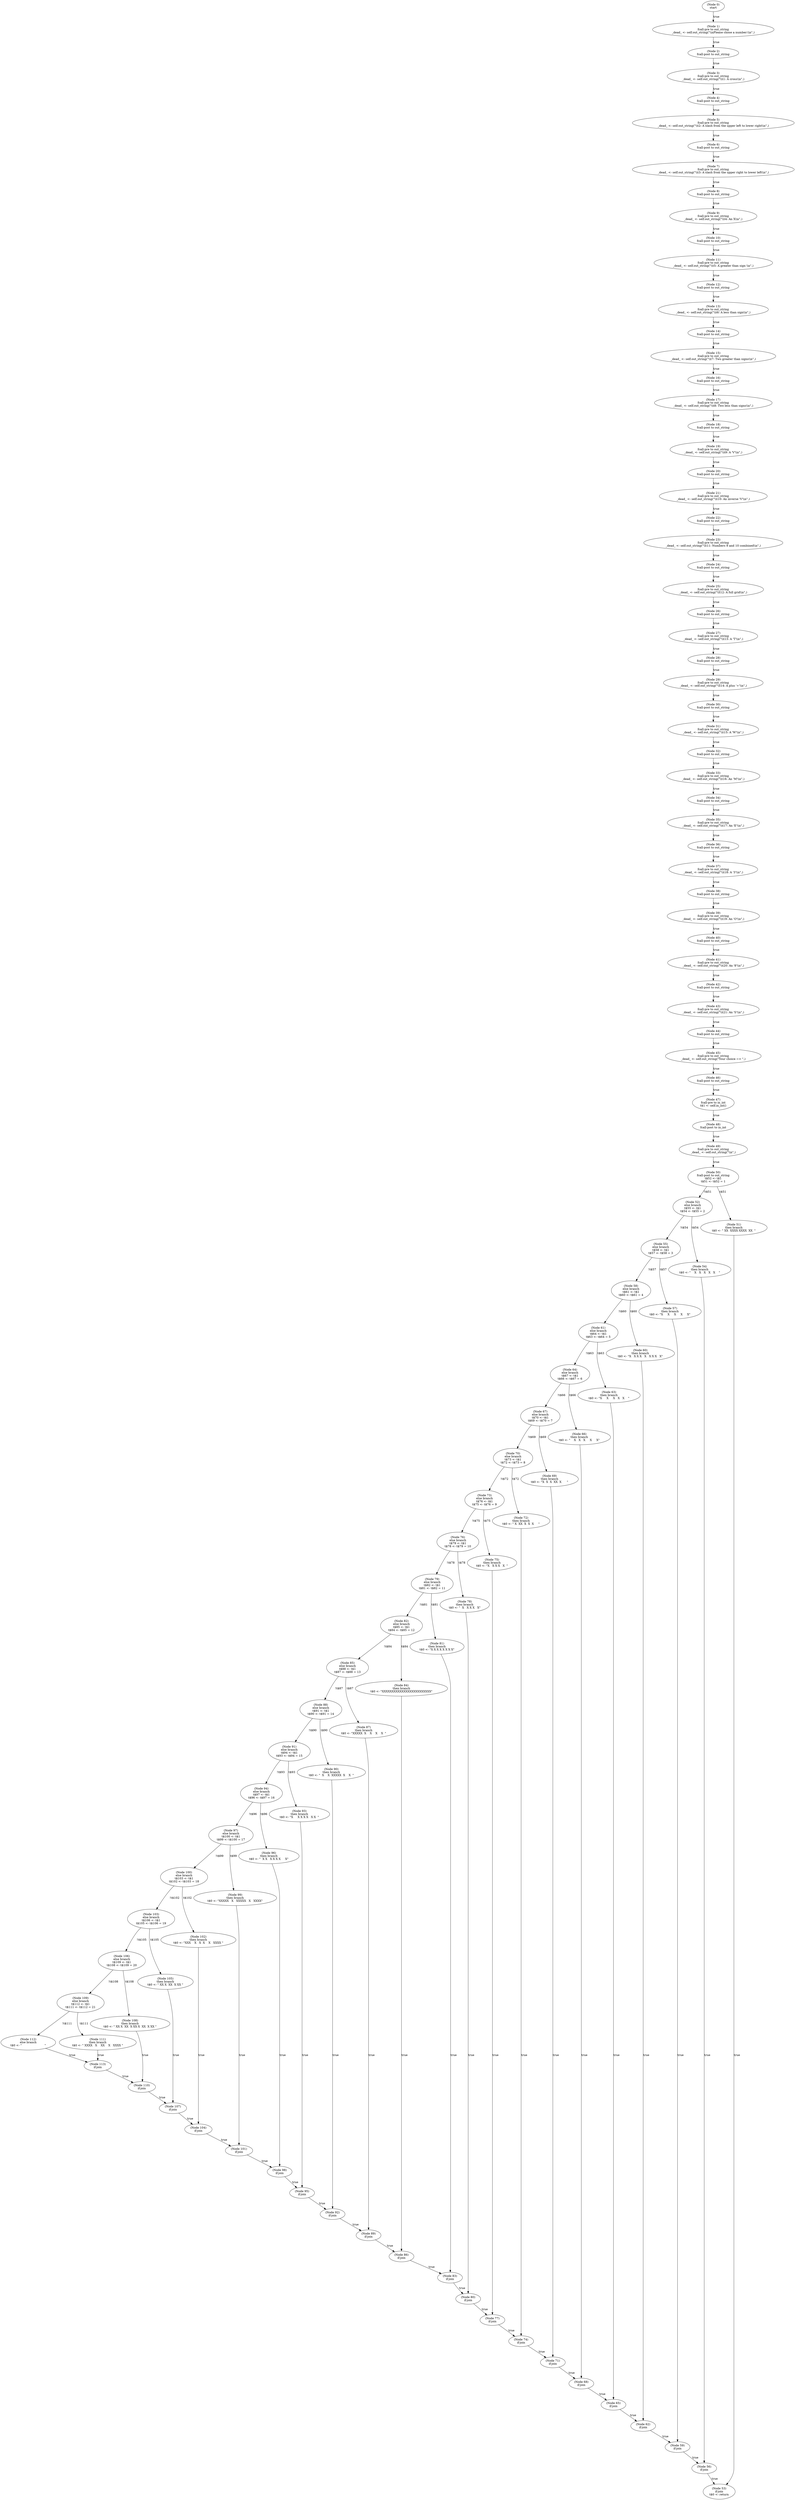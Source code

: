 digraph option_post {
  n0 [label="(Node 0)\nstart\n"];
 n0 -> n1 [label="true"];
  n1 [label="(Node 1)\nfcall-pre to out_string\n_dead_ <- self.out_string(\"\\\\nPlease chose a number:\\\\n\",)\n"];
 n1 -> n2 [label="true"];
  n2 [label="(Node 2)\nfcall-post to out_string\n"];
 n2 -> n3 [label="true"];
  n3 [label="(Node 3)\nfcall-pre to out_string\n_dead_ <- self.out_string(\"\\\\t1: A cross\\\\n\",)\n"];
 n3 -> n4 [label="true"];
  n4 [label="(Node 4)\nfcall-post to out_string\n"];
 n4 -> n5 [label="true"];
  n5 [label="(Node 5)\nfcall-pre to out_string\n_dead_ <- self.out_string(\"\\\\t2: A slash from the upper left to lower right\\\\n\",)\n"];
 n5 -> n6 [label="true"];
  n6 [label="(Node 6)\nfcall-post to out_string\n"];
 n6 -> n7 [label="true"];
  n7 [label="(Node 7)\nfcall-pre to out_string\n_dead_ <- self.out_string(\"\\\\t3: A slash from the upper right to lower left\\\\n\",)\n"];
 n7 -> n8 [label="true"];
  n8 [label="(Node 8)\nfcall-post to out_string\n"];
 n8 -> n9 [label="true"];
  n9 [label="(Node 9)\nfcall-pre to out_string\n_dead_ <- self.out_string(\"\\\\t4: An X\\\\n\",)\n"];
 n9 -> n10 [label="true"];
  n10 [label="(Node 10)\nfcall-post to out_string\n"];
 n10 -> n11 [label="true"];
  n11 [label="(Node 11)\nfcall-pre to out_string\n_dead_ <- self.out_string(\"\\\\t5: A greater than sign \\\\n\",)\n"];
 n11 -> n12 [label="true"];
  n12 [label="(Node 12)\nfcall-post to out_string\n"];
 n12 -> n13 [label="true"];
  n13 [label="(Node 13)\nfcall-pre to out_string\n_dead_ <- self.out_string(\"\\\\t6: A less than sign\\\\n\",)\n"];
 n13 -> n14 [label="true"];
  n14 [label="(Node 14)\nfcall-post to out_string\n"];
 n14 -> n15 [label="true"];
  n15 [label="(Node 15)\nfcall-pre to out_string\n_dead_ <- self.out_string(\"\\\\t7: Two greater than signs\\\\n\",)\n"];
 n15 -> n16 [label="true"];
  n16 [label="(Node 16)\nfcall-post to out_string\n"];
 n16 -> n17 [label="true"];
  n17 [label="(Node 17)\nfcall-pre to out_string\n_dead_ <- self.out_string(\"\\\\t8: Two less than signs\\\\n\",)\n"];
 n17 -> n18 [label="true"];
  n18 [label="(Node 18)\nfcall-post to out_string\n"];
 n18 -> n19 [label="true"];
  n19 [label="(Node 19)\nfcall-pre to out_string\n_dead_ <- self.out_string(\"\\\\t9: A 'V'\\\\n\",)\n"];
 n19 -> n20 [label="true"];
  n20 [label="(Node 20)\nfcall-post to out_string\n"];
 n20 -> n21 [label="true"];
  n21 [label="(Node 21)\nfcall-pre to out_string\n_dead_ <- self.out_string(\"\\\\t10: An inverse 'V'\\\\n\",)\n"];
 n21 -> n22 [label="true"];
  n22 [label="(Node 22)\nfcall-post to out_string\n"];
 n22 -> n23 [label="true"];
  n23 [label="(Node 23)\nfcall-pre to out_string\n_dead_ <- self.out_string(\"\\\\t11: Numbers 9 and 10 combined\\\\n\",)\n"];
 n23 -> n24 [label="true"];
  n24 [label="(Node 24)\nfcall-post to out_string\n"];
 n24 -> n25 [label="true"];
  n25 [label="(Node 25)\nfcall-pre to out_string\n_dead_ <- self.out_string(\"\\\\t12: A full grid\\\\n\",)\n"];
 n25 -> n26 [label="true"];
  n26 [label="(Node 26)\nfcall-post to out_string\n"];
 n26 -> n27 [label="true"];
  n27 [label="(Node 27)\nfcall-pre to out_string\n_dead_ <- self.out_string(\"\\\\t13: A 'T'\\\\n\",)\n"];
 n27 -> n28 [label="true"];
  n28 [label="(Node 28)\nfcall-post to out_string\n"];
 n28 -> n29 [label="true"];
  n29 [label="(Node 29)\nfcall-pre to out_string\n_dead_ <- self.out_string(\"\\\\t14: A plus '+'\\\\n\",)\n"];
 n29 -> n30 [label="true"];
  n30 [label="(Node 30)\nfcall-post to out_string\n"];
 n30 -> n31 [label="true"];
  n31 [label="(Node 31)\nfcall-pre to out_string\n_dead_ <- self.out_string(\"\\\\t15: A 'W'\\\\n\",)\n"];
 n31 -> n32 [label="true"];
  n32 [label="(Node 32)\nfcall-post to out_string\n"];
 n32 -> n33 [label="true"];
  n33 [label="(Node 33)\nfcall-pre to out_string\n_dead_ <- self.out_string(\"\\\\t16: An 'M'\\\\n\",)\n"];
 n33 -> n34 [label="true"];
  n34 [label="(Node 34)\nfcall-post to out_string\n"];
 n34 -> n35 [label="true"];
  n35 [label="(Node 35)\nfcall-pre to out_string\n_dead_ <- self.out_string(\"\\\\t17: An 'E'\\\\n\",)\n"];
 n35 -> n36 [label="true"];
  n36 [label="(Node 36)\nfcall-post to out_string\n"];
 n36 -> n37 [label="true"];
  n37 [label="(Node 37)\nfcall-pre to out_string\n_dead_ <- self.out_string(\"\\\\t18: A '3'\\\\n\",)\n"];
 n37 -> n38 [label="true"];
  n38 [label="(Node 38)\nfcall-post to out_string\n"];
 n38 -> n39 [label="true"];
  n39 [label="(Node 39)\nfcall-pre to out_string\n_dead_ <- self.out_string(\"\\\\t19: An 'O'\\\\n\",)\n"];
 n39 -> n40 [label="true"];
  n40 [label="(Node 40)\nfcall-post to out_string\n"];
 n40 -> n41 [label="true"];
  n41 [label="(Node 41)\nfcall-pre to out_string\n_dead_ <- self.out_string(\"\\\\t20: An '8'\\\\n\",)\n"];
 n41 -> n42 [label="true"];
  n42 [label="(Node 42)\nfcall-post to out_string\n"];
 n42 -> n43 [label="true"];
  n43 [label="(Node 43)\nfcall-pre to out_string\n_dead_ <- self.out_string(\"\\\\t21: An 'S'\\\\n\",)\n"];
 n43 -> n44 [label="true"];
  n44 [label="(Node 44)\nfcall-post to out_string\n"];
 n44 -> n45 [label="true"];
  n45 [label="(Node 45)\nfcall-pre to out_string\n_dead_ <- self.out_string(\"Your choice => \",)\n"];
 n45 -> n46 [label="true"];
  n46 [label="(Node 46)\nfcall-post to out_string\n"];
 n46 -> n47 [label="true"];
  n47 [label="(Node 47)\nfcall-pre to in_int\nt$1 <- self.in_int()\n"];
 n47 -> n48 [label="true"];
  n48 [label="(Node 48)\nfcall-post to in_int\n"];
 n48 -> n49 [label="true"];
  n49 [label="(Node 49)\nfcall-pre to out_string\n_dead_ <- self.out_string(\"\\\\n\",)\n"];
 n49 -> n50 [label="true"];
  n50 [label="(Node 50)\nfcall-post to out_string\nt$52 <- t$1\nt$51 <- t$52 = 1\n"];
 n50 -> n52 [label="!t$51"];
 n50 -> n51 [label="t$51"];
  n51 [label="(Node 51)\nthen branch\nt$0 <- \" XX  XXXX XXXX  XX  \"\n"];
 n51 -> n53 [label="true"];
  n52 [label="(Node 52)\nelse branch\nt$55 <- t$1\nt$54 <- t$55 = 2\n"];
 n52 -> n55 [label="!t$54"];
 n52 -> n54 [label="t$54"];
  n53 [label="(Node 53)\nif-join\nt$0 <- return\n"];
  n54 [label="(Node 54)\nthen branch\nt$0 <- \"    X   X   X   X   X    \"\n"];
 n54 -> n56 [label="true"];
  n55 [label="(Node 55)\nelse branch\nt$58 <- t$1\nt$57 <- t$58 = 3\n"];
 n55 -> n58 [label="!t$57"];
 n55 -> n57 [label="t$57"];
  n56 [label="(Node 56)\nif-join\n"];
 n56 -> n53 [label="true"];
  n57 [label="(Node 57)\nthen branch\nt$0 <- \"X     X     X     X     X\"\n"];
 n57 -> n59 [label="true"];
  n58 [label="(Node 58)\nelse branch\nt$61 <- t$1\nt$60 <- t$61 = 4\n"];
 n58 -> n61 [label="!t$60"];
 n58 -> n60 [label="t$60"];
  n59 [label="(Node 59)\nif-join\n"];
 n59 -> n56 [label="true"];
  n60 [label="(Node 60)\nthen branch\nt$0 <- \"X   X X X   X   X X X   X\"\n"];
 n60 -> n62 [label="true"];
  n61 [label="(Node 61)\nelse branch\nt$64 <- t$1\nt$63 <- t$64 = 5\n"];
 n61 -> n64 [label="!t$63"];
 n61 -> n63 [label="t$63"];
  n62 [label="(Node 62)\nif-join\n"];
 n62 -> n59 [label="true"];
  n63 [label="(Node 63)\nthen branch\nt$0 <- \"X     X     X   X   X    \"\n"];
 n63 -> n65 [label="true"];
  n64 [label="(Node 64)\nelse branch\nt$67 <- t$1\nt$66 <- t$67 = 6\n"];
 n64 -> n67 [label="!t$66"];
 n64 -> n66 [label="t$66"];
  n65 [label="(Node 65)\nif-join\n"];
 n65 -> n62 [label="true"];
  n66 [label="(Node 66)\nthen branch\nt$0 <- \"    X   X   X     X     X\"\n"];
 n66 -> n68 [label="true"];
  n67 [label="(Node 67)\nelse branch\nt$70 <- t$1\nt$69 <- t$70 = 7\n"];
 n67 -> n70 [label="!t$69"];
 n67 -> n69 [label="t$69"];
  n68 [label="(Node 68)\nif-join\n"];
 n68 -> n65 [label="true"];
  n69 [label="(Node 69)\nthen branch\nt$0 <- \"X  X  X  XX  X      \"\n"];
 n69 -> n71 [label="true"];
  n70 [label="(Node 70)\nelse branch\nt$73 <- t$1\nt$72 <- t$73 = 8\n"];
 n70 -> n73 [label="!t$72"];
 n70 -> n72 [label="t$72"];
  n71 [label="(Node 71)\nif-join\n"];
 n71 -> n68 [label="true"];
  n72 [label="(Node 72)\nthen branch\nt$0 <- \" X  XX  X  X  X     \"\n"];
 n72 -> n74 [label="true"];
  n73 [label="(Node 73)\nelse branch\nt$76 <- t$1\nt$75 <- t$76 = 9\n"];
 n73 -> n76 [label="!t$75"];
 n73 -> n75 [label="t$75"];
  n74 [label="(Node 74)\nif-join\n"];
 n74 -> n71 [label="true"];
  n75 [label="(Node 75)\nthen branch\nt$0 <- \"X   X X X   X  \"\n"];
 n75 -> n77 [label="true"];
  n76 [label="(Node 76)\nelse branch\nt$79 <- t$1\nt$78 <- t$79 = 10\n"];
 n76 -> n79 [label="!t$78"];
 n76 -> n78 [label="t$78"];
  n77 [label="(Node 77)\nif-join\n"];
 n77 -> n74 [label="true"];
  n78 [label="(Node 78)\nthen branch\nt$0 <- \"  X   X X X   X\"\n"];
 n78 -> n80 [label="true"];
  n79 [label="(Node 79)\nelse branch\nt$82 <- t$1\nt$81 <- t$82 = 11\n"];
 n79 -> n82 [label="!t$81"];
 n79 -> n81 [label="t$81"];
  n80 [label="(Node 80)\nif-join\n"];
 n80 -> n77 [label="true"];
  n81 [label="(Node 81)\nthen branch\nt$0 <- \"X X X X X X X X\"\n"];
 n81 -> n83 [label="true"];
  n82 [label="(Node 82)\nelse branch\nt$85 <- t$1\nt$84 <- t$85 = 12\n"];
 n82 -> n85 [label="!t$84"];
 n82 -> n84 [label="t$84"];
  n83 [label="(Node 83)\nif-join\n"];
 n83 -> n80 [label="true"];
  n84 [label="(Node 84)\nthen branch\nt$0 <- \"XXXXXXXXXXXXXXXXXXXXXXXXX\"\n"];
 n84 -> n86 [label="true"];
  n85 [label="(Node 85)\nelse branch\nt$88 <- t$1\nt$87 <- t$88 = 13\n"];
 n85 -> n88 [label="!t$87"];
 n85 -> n87 [label="t$87"];
  n86 [label="(Node 86)\nif-join\n"];
 n86 -> n83 [label="true"];
  n87 [label="(Node 87)\nthen branch\nt$0 <- \"XXXXX  X    X    X    X  \"\n"];
 n87 -> n89 [label="true"];
  n88 [label="(Node 88)\nelse branch\nt$91 <- t$1\nt$90 <- t$91 = 14\n"];
 n88 -> n91 [label="!t$90"];
 n88 -> n90 [label="t$90"];
  n89 [label="(Node 89)\nif-join\n"];
 n89 -> n86 [label="true"];
  n90 [label="(Node 90)\nthen branch\nt$0 <- \"  X    X  XXXXX  X    X  \"\n"];
 n90 -> n92 [label="true"];
  n91 [label="(Node 91)\nelse branch\nt$94 <- t$1\nt$93 <- t$94 = 15\n"];
 n91 -> n94 [label="!t$93"];
 n91 -> n93 [label="t$93"];
  n92 [label="(Node 92)\nif-join\n"];
 n92 -> n89 [label="true"];
  n93 [label="(Node 93)\nthen branch\nt$0 <- \"X     X X X X   X X  \"\n"];
 n93 -> n95 [label="true"];
  n94 [label="(Node 94)\nelse branch\nt$97 <- t$1\nt$96 <- t$97 = 16\n"];
 n94 -> n97 [label="!t$96"];
 n94 -> n96 [label="t$96"];
  n95 [label="(Node 95)\nif-join\n"];
 n95 -> n92 [label="true"];
  n96 [label="(Node 96)\nthen branch\nt$0 <- \"  X X   X X X X     X\"\n"];
 n96 -> n98 [label="true"];
  n97 [label="(Node 97)\nelse branch\nt$100 <- t$1\nt$99 <- t$100 = 17\n"];
 n97 -> n100 [label="!t$99"];
 n97 -> n99 [label="t$99"];
  n98 [label="(Node 98)\nif-join\n"];
 n98 -> n95 [label="true"];
  n99 [label="(Node 99)\nthen branch\nt$0 <- \"XXXXX   X   XXXXX   X   XXXX\"\n"];
 n99 -> n101 [label="true"];
  n100 [label="(Node 100)\nelse branch\nt$103 <- t$1\nt$102 <- t$103 = 18\n"];
 n100 -> n103 [label="!t$102"];
 n100 -> n102 [label="t$102"];
  n101 [label="(Node 101)\nif-join\n"];
 n101 -> n98 [label="true"];
  n102 [label="(Node 102)\nthen branch\nt$0 <- \"XXX    X   X  X    X   XXXX \"\n"];
 n102 -> n104 [label="true"];
  n103 [label="(Node 103)\nelse branch\nt$106 <- t$1\nt$105 <- t$106 = 19\n"];
 n103 -> n106 [label="!t$105"];
 n103 -> n105 [label="t$105"];
  n104 [label="(Node 104)\nif-join\n"];
 n104 -> n101 [label="true"];
  n105 [label="(Node 105)\nthen branch\nt$0 <- \" XX X  XX  X XX \"\n"];
 n105 -> n107 [label="true"];
  n106 [label="(Node 106)\nelse branch\nt$109 <- t$1\nt$108 <- t$109 = 20\n"];
 n106 -> n109 [label="!t$108"];
 n106 -> n108 [label="t$108"];
  n107 [label="(Node 107)\nif-join\n"];
 n107 -> n104 [label="true"];
  n108 [label="(Node 108)\nthen branch\nt$0 <- \" XX X  XX  X XX X  XX  X XX \"\n"];
 n108 -> n110 [label="true"];
  n109 [label="(Node 109)\nelse branch\nt$112 <- t$1\nt$111 <- t$112 = 21\n"];
 n109 -> n112 [label="!t$111"];
 n109 -> n111 [label="t$111"];
  n110 [label="(Node 110)\nif-join\n"];
 n110 -> n107 [label="true"];
  n111 [label="(Node 111)\nthen branch\nt$0 <- \" XXXX   X    XX    X   XXXX \"\n"];
 n111 -> n113 [label="true"];
  n112 [label="(Node 112)\nelse branch\nt$0 <- \"                         \"\n"];
 n112 -> n113 [label="true"];
  n113 [label="(Node 113)\nif-join\n"];
 n113 -> n110 [label="true"];
}
